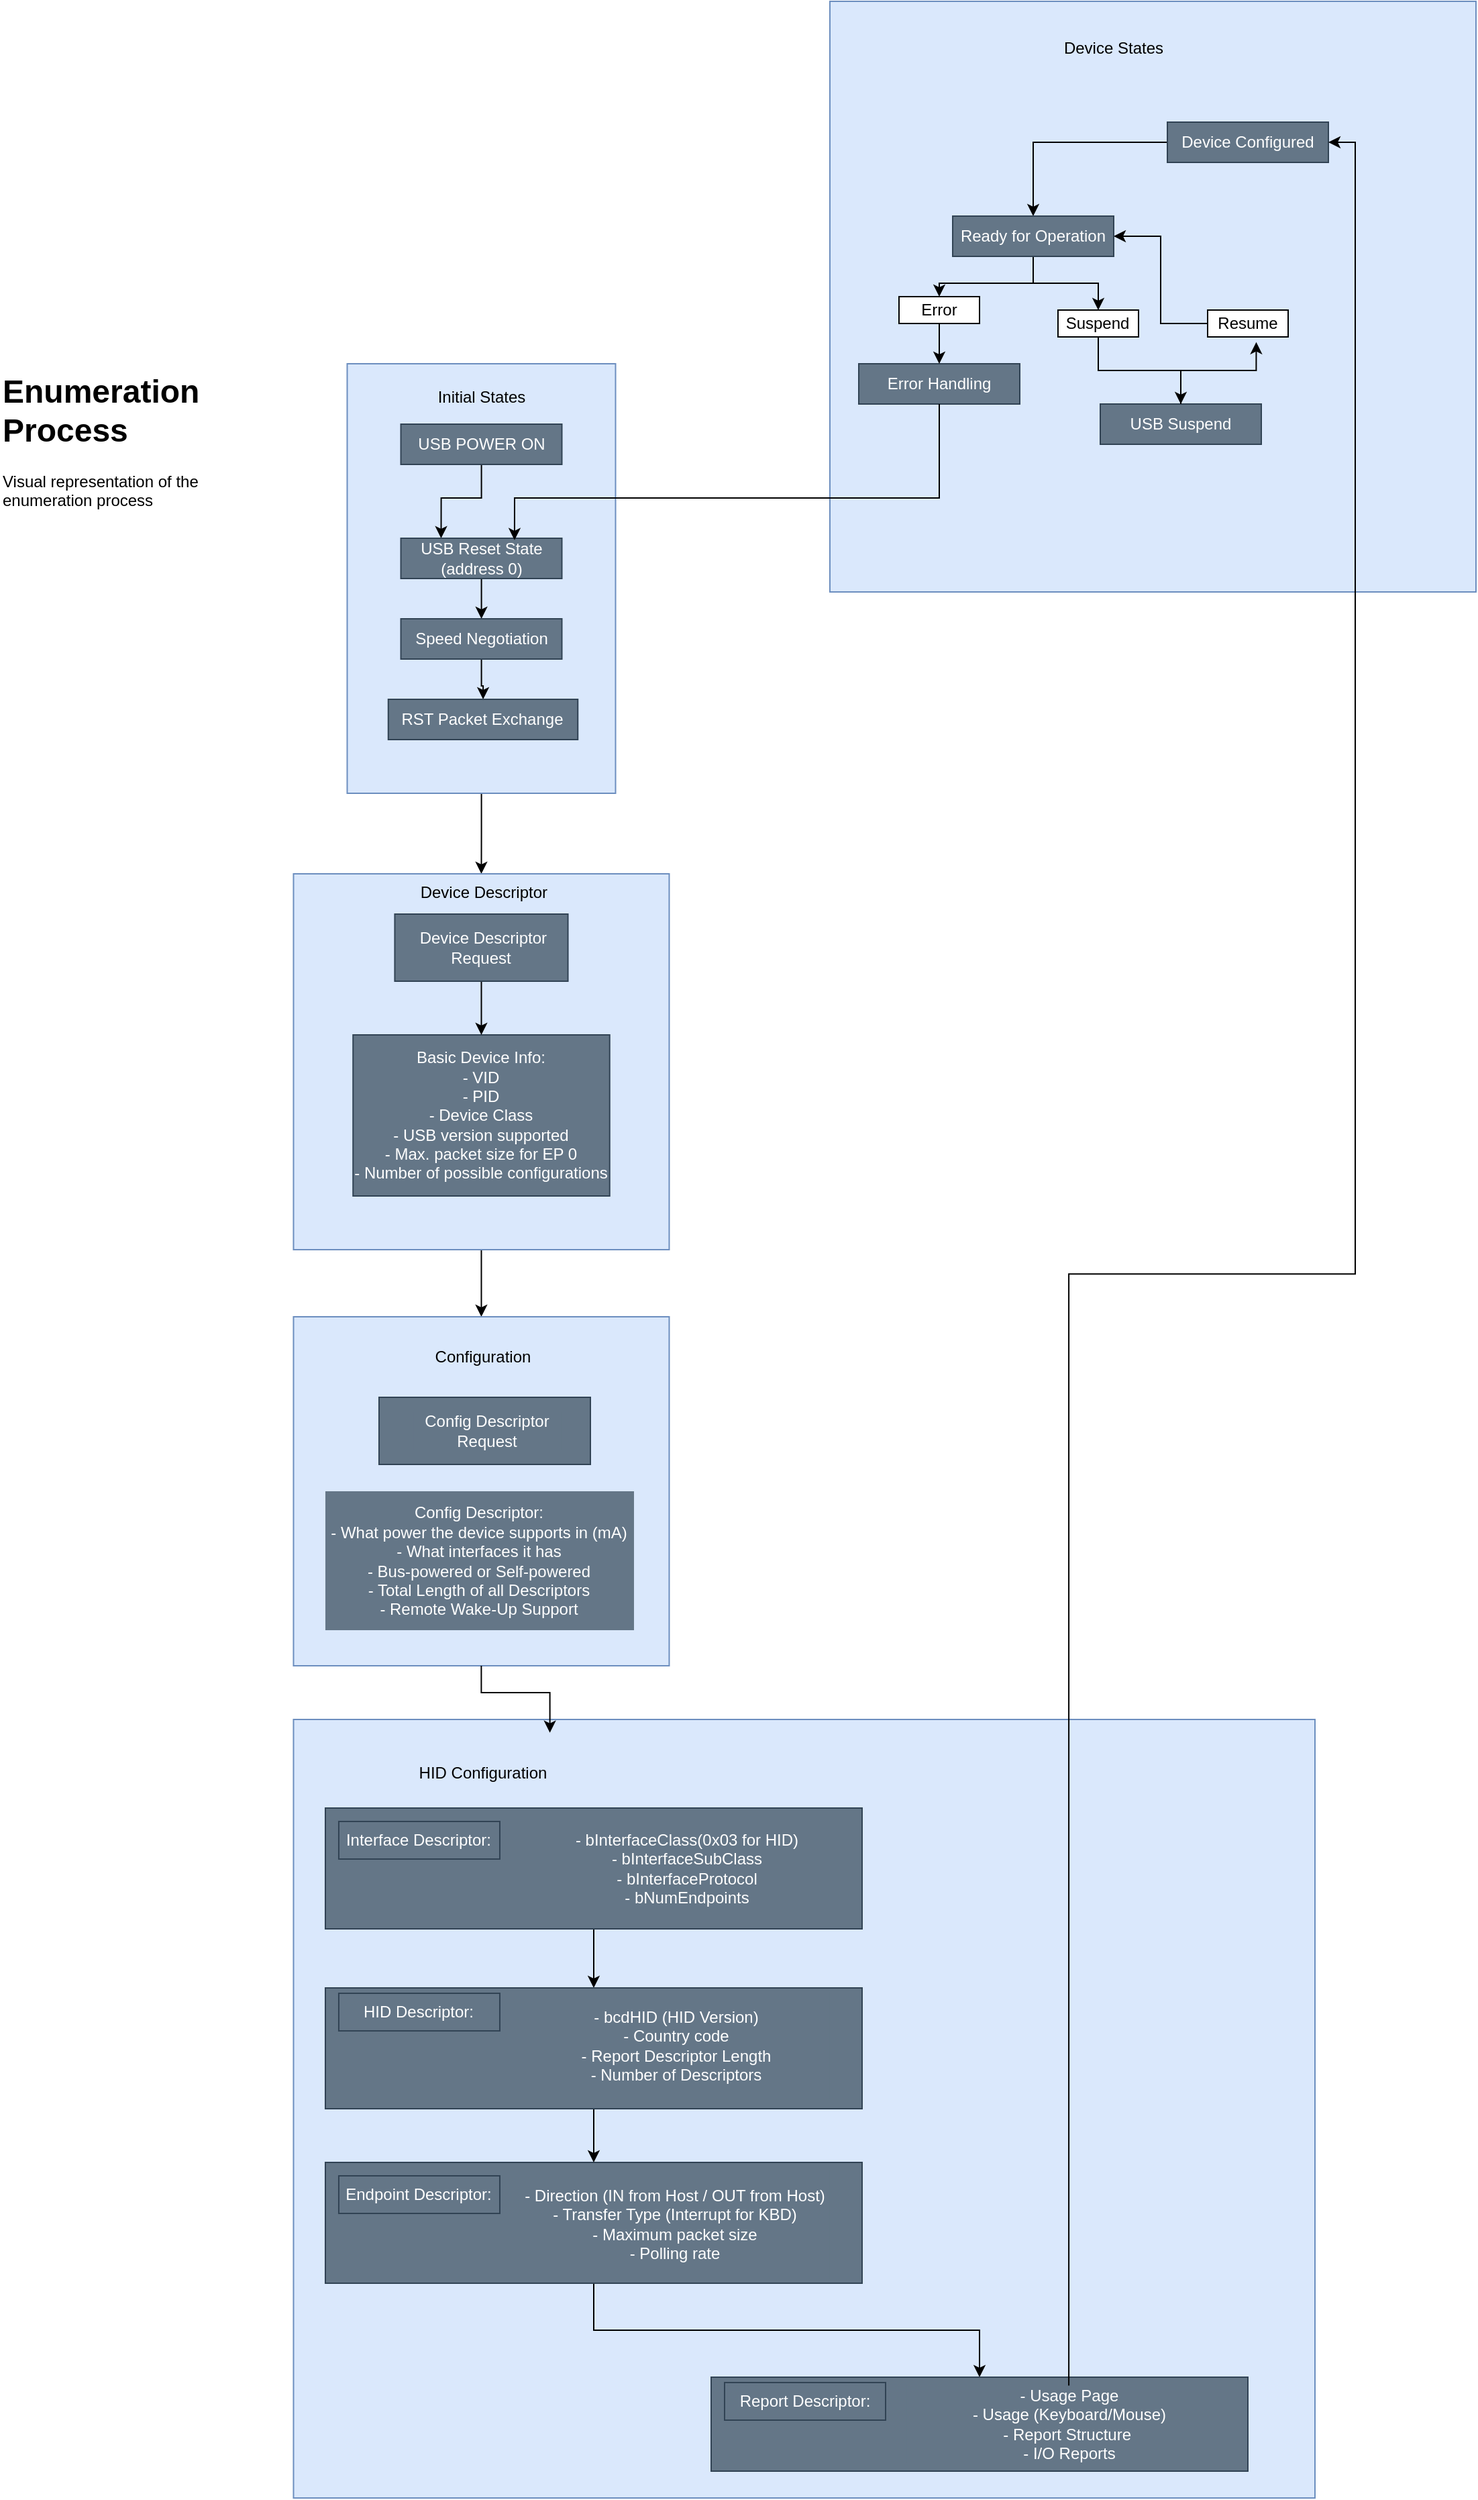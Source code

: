 <mxfile version="26.0.8">
  <diagram name="Page-1" id="nz0TRElIpgYFRaquWmAy">
    <mxGraphModel dx="2840" dy="1500" grid="1" gridSize="10" guides="1" tooltips="1" connect="1" arrows="1" fold="1" page="1" pageScale="1" pageWidth="1654" pageHeight="1169" math="0" shadow="0">
      <root>
        <mxCell id="0" />
        <mxCell id="1" parent="0" />
        <mxCell id="rh2bYiGe0c8pdotI4nRt-1" value="&lt;h1 style=&quot;margin-top: 0px;&quot;&gt;Enumeration Process&lt;/h1&gt;&lt;div&gt;Visual representation of the enumeration process&lt;/div&gt;" style="text;html=1;whiteSpace=wrap;overflow=hidden;rounded=0;" vertex="1" parent="1">
          <mxGeometry x="370" y="340" width="180" height="120" as="geometry" />
        </mxCell>
        <mxCell id="rh2bYiGe0c8pdotI4nRt-45" style="edgeStyle=orthogonalEdgeStyle;rounded=0;orthogonalLoop=1;jettySize=auto;html=1;entryX=0.5;entryY=0;entryDx=0;entryDy=0;" edge="1" parent="1" source="rh2bYiGe0c8pdotI4nRt-2" target="rh2bYiGe0c8pdotI4nRt-4">
          <mxGeometry relative="1" as="geometry">
            <mxPoint x="728.75" y="720" as="targetPoint" />
          </mxGeometry>
        </mxCell>
        <mxCell id="rh2bYiGe0c8pdotI4nRt-2" value="" style="rounded=0;whiteSpace=wrap;html=1;fillColor=#dae8fc;strokeColor=#6c8ebf;" vertex="1" parent="1">
          <mxGeometry x="628.75" y="340" width="200" height="320" as="geometry" />
        </mxCell>
        <mxCell id="rh2bYiGe0c8pdotI4nRt-11" style="edgeStyle=orthogonalEdgeStyle;rounded=0;orthogonalLoop=1;jettySize=auto;html=1;" edge="1" parent="1" source="rh2bYiGe0c8pdotI4nRt-4" target="rh2bYiGe0c8pdotI4nRt-10">
          <mxGeometry relative="1" as="geometry" />
        </mxCell>
        <mxCell id="rh2bYiGe0c8pdotI4nRt-4" value="" style="rounded=0;whiteSpace=wrap;html=1;fillColor=#dae8fc;strokeColor=#6c8ebf;" vertex="1" parent="1">
          <mxGeometry x="588.74" y="720" width="280" height="280" as="geometry" />
        </mxCell>
        <mxCell id="rh2bYiGe0c8pdotI4nRt-6" value="&lt;div&gt;Basic Device Info:&lt;/div&gt;- VID&lt;div&gt;- PID&lt;/div&gt;&lt;div&gt;- Device Class&lt;/div&gt;&lt;div&gt;- USB version supported&lt;/div&gt;&lt;div&gt;- Max. packet size for EP 0&lt;/div&gt;&lt;div&gt;- Number of possible configurations&lt;/div&gt;" style="rounded=0;whiteSpace=wrap;html=1;fillColor=#647687;strokeColor=#314354;fontColor=#ffffff;" vertex="1" parent="1">
          <mxGeometry x="633.12" y="840" width="191.25" height="120" as="geometry" />
        </mxCell>
        <mxCell id="rh2bYiGe0c8pdotI4nRt-7" value="&amp;nbsp;Device Descriptor" style="rounded=0;whiteSpace=wrap;html=1;fillColor=#dae8fc;strokeColor=none;" vertex="1" parent="1">
          <mxGeometry x="670.94" y="724" width="115.62" height="20" as="geometry" />
        </mxCell>
        <mxCell id="rh2bYiGe0c8pdotI4nRt-10" value="" style="rounded=0;whiteSpace=wrap;html=1;fillColor=#dae8fc;strokeColor=#6c8ebf;" vertex="1" parent="1">
          <mxGeometry x="588.74" y="1050" width="280" height="260" as="geometry" />
        </mxCell>
        <mxCell id="rh2bYiGe0c8pdotI4nRt-13" value="Configuration" style="rounded=0;whiteSpace=wrap;html=1;fillColor=#dae8fc;strokeColor=none;" vertex="1" parent="1">
          <mxGeometry x="655.01" y="1060" width="150" height="40" as="geometry" />
        </mxCell>
        <mxCell id="rh2bYiGe0c8pdotI4nRt-15" value="" style="rounded=0;whiteSpace=wrap;html=1;fillColor=#647687;strokeColor=#314354;fontColor=#ffffff;" vertex="1" parent="1">
          <mxGeometry x="652.49" y="1110" width="157.51" height="50" as="geometry" />
        </mxCell>
        <mxCell id="rh2bYiGe0c8pdotI4nRt-16" value="&lt;div&gt;Config Descriptor:&lt;/div&gt;- What power the device supports in (mA)&lt;div&gt;- What interfaces it has&lt;/div&gt;&lt;div&gt;- Bus-powered or Self-powered&lt;/div&gt;&lt;div&gt;- Total Length of all Descriptors&lt;/div&gt;&lt;div&gt;- Remote Wake-Up Support&lt;/div&gt;" style="rounded=0;whiteSpace=wrap;html=1;fillColor=#647687;strokeColor=none;fontColor=#ffffff;" vertex="1" parent="1">
          <mxGeometry x="612.49" y="1180" width="230" height="103.5" as="geometry" />
        </mxCell>
        <mxCell id="rh2bYiGe0c8pdotI4nRt-14" value="Config Descriptor Request" style="rounded=0;whiteSpace=wrap;html=1;fillColor=#647687;strokeColor=none;fontColor=#ffffff;" vertex="1" parent="1">
          <mxGeometry x="678.49" y="1121" width="110" height="28" as="geometry" />
        </mxCell>
        <mxCell id="rh2bYiGe0c8pdotI4nRt-37" value="Initial States" style="rounded=0;whiteSpace=wrap;html=1;fillColor=none;strokeColor=none;" vertex="1" parent="1">
          <mxGeometry x="678.75" y="350" width="100" height="30" as="geometry" />
        </mxCell>
        <mxCell id="rh2bYiGe0c8pdotI4nRt-40" style="edgeStyle=orthogonalEdgeStyle;rounded=0;orthogonalLoop=1;jettySize=auto;html=1;entryX=0.25;entryY=0;entryDx=0;entryDy=0;" edge="1" parent="1" source="rh2bYiGe0c8pdotI4nRt-38" target="rh2bYiGe0c8pdotI4nRt-39">
          <mxGeometry relative="1" as="geometry">
            <Array as="points">
              <mxPoint x="729" y="440" />
              <mxPoint x="699" y="440" />
            </Array>
          </mxGeometry>
        </mxCell>
        <mxCell id="rh2bYiGe0c8pdotI4nRt-38" value="USB POWER ON" style="rounded=0;whiteSpace=wrap;html=1;fillColor=#647687;fontColor=#ffffff;strokeColor=#314354;" vertex="1" parent="1">
          <mxGeometry x="668.75" y="385" width="120" height="30" as="geometry" />
        </mxCell>
        <mxCell id="rh2bYiGe0c8pdotI4nRt-42" style="edgeStyle=orthogonalEdgeStyle;rounded=0;orthogonalLoop=1;jettySize=auto;html=1;" edge="1" parent="1" source="rh2bYiGe0c8pdotI4nRt-39" target="rh2bYiGe0c8pdotI4nRt-41">
          <mxGeometry relative="1" as="geometry" />
        </mxCell>
        <mxCell id="rh2bYiGe0c8pdotI4nRt-39" value="USB Reset State (address 0)" style="rounded=0;whiteSpace=wrap;html=1;fillColor=#647687;fontColor=#ffffff;strokeColor=#314354;" vertex="1" parent="1">
          <mxGeometry x="668.75" y="470" width="120" height="30" as="geometry" />
        </mxCell>
        <mxCell id="rh2bYiGe0c8pdotI4nRt-44" style="edgeStyle=orthogonalEdgeStyle;rounded=0;orthogonalLoop=1;jettySize=auto;html=1;" edge="1" parent="1" source="rh2bYiGe0c8pdotI4nRt-41" target="rh2bYiGe0c8pdotI4nRt-43">
          <mxGeometry relative="1" as="geometry" />
        </mxCell>
        <mxCell id="rh2bYiGe0c8pdotI4nRt-41" value="Speed Negotiation" style="rounded=0;whiteSpace=wrap;html=1;fillColor=#647687;fontColor=#ffffff;strokeColor=#314354;" vertex="1" parent="1">
          <mxGeometry x="668.75" y="530" width="120" height="30" as="geometry" />
        </mxCell>
        <mxCell id="rh2bYiGe0c8pdotI4nRt-43" value="RST Packet Exchange" style="rounded=0;whiteSpace=wrap;html=1;fillColor=#647687;fontColor=#ffffff;strokeColor=#314354;" vertex="1" parent="1">
          <mxGeometry x="659.38" y="590" width="141.25" height="30" as="geometry" />
        </mxCell>
        <mxCell id="rh2bYiGe0c8pdotI4nRt-51" style="edgeStyle=orthogonalEdgeStyle;rounded=0;orthogonalLoop=1;jettySize=auto;html=1;" edge="1" parent="1" source="rh2bYiGe0c8pdotI4nRt-47" target="rh2bYiGe0c8pdotI4nRt-6">
          <mxGeometry relative="1" as="geometry" />
        </mxCell>
        <mxCell id="rh2bYiGe0c8pdotI4nRt-47" value="&amp;nbsp;Device Descriptor Request" style="rounded=0;whiteSpace=wrap;html=1;fillColor=#647687;strokeColor=#314354;fontColor=#ffffff;" vertex="1" parent="1">
          <mxGeometry x="664.22" y="750" width="129.06" height="50" as="geometry" />
        </mxCell>
        <mxCell id="rh2bYiGe0c8pdotI4nRt-52" value="" style="rounded=0;whiteSpace=wrap;html=1;fillColor=#dae8fc;strokeColor=#6c8ebf;" vertex="1" parent="1">
          <mxGeometry x="588.74" y="1350" width="761.26" height="580" as="geometry" />
        </mxCell>
        <mxCell id="rh2bYiGe0c8pdotI4nRt-53" value="HID Configuration" style="rounded=0;whiteSpace=wrap;html=1;fillColor=#dae8fc;strokeColor=none;" vertex="1" parent="1">
          <mxGeometry x="655.01" y="1370" width="150" height="40" as="geometry" />
        </mxCell>
        <mxCell id="rh2bYiGe0c8pdotI4nRt-55" style="edgeStyle=orthogonalEdgeStyle;rounded=0;orthogonalLoop=1;jettySize=auto;html=1;entryX=0.5;entryY=0;entryDx=0;entryDy=0;" edge="1" parent="1" source="rh2bYiGe0c8pdotI4nRt-17" target="rh2bYiGe0c8pdotI4nRt-26">
          <mxGeometry relative="1" as="geometry" />
        </mxCell>
        <mxCell id="rh2bYiGe0c8pdotI4nRt-17" value="" style="rounded=0;whiteSpace=wrap;html=1;fillColor=#647687;strokeColor=#314354;fontColor=#ffffff;" vertex="1" parent="1">
          <mxGeometry x="612.49" y="1416" width="400" height="90" as="geometry" />
        </mxCell>
        <mxCell id="rh2bYiGe0c8pdotI4nRt-18" value="Interface Descriptor:" style="rounded=0;whiteSpace=wrap;html=1;fillColor=#647687;strokeColor=#314354;fontColor=#ffffff;" vertex="1" parent="1">
          <mxGeometry x="622.49" y="1426" width="120" height="28" as="geometry" />
        </mxCell>
        <mxCell id="rh2bYiGe0c8pdotI4nRt-19" value="- bInterfaceClass(0x03 for HID)&lt;div&gt;- bInterfaceSubClass&lt;/div&gt;&lt;div&gt;- bInterfaceProtocol&lt;/div&gt;&lt;div&gt;- bNumEndpoints&lt;/div&gt;" style="rounded=0;whiteSpace=wrap;html=1;fillColor=#647687;strokeColor=none;fontColor=#ffffff;" vertex="1" parent="1">
          <mxGeometry x="767" y="1420.75" width="230" height="80.5" as="geometry" />
        </mxCell>
        <mxCell id="rh2bYiGe0c8pdotI4nRt-57" style="edgeStyle=orthogonalEdgeStyle;rounded=0;orthogonalLoop=1;jettySize=auto;html=1;entryX=0.5;entryY=0;entryDx=0;entryDy=0;" edge="1" parent="1" source="rh2bYiGe0c8pdotI4nRt-21" target="rh2bYiGe0c8pdotI4nRt-34">
          <mxGeometry relative="1" as="geometry" />
        </mxCell>
        <mxCell id="rh2bYiGe0c8pdotI4nRt-21" value="" style="rounded=0;whiteSpace=wrap;html=1;fillColor=#647687;strokeColor=#314354;fontColor=#ffffff;" vertex="1" parent="1">
          <mxGeometry x="612.49" y="1680" width="400" height="90" as="geometry" />
        </mxCell>
        <mxCell id="rh2bYiGe0c8pdotI4nRt-24" value="- Direction (IN from Host / OUT from Host)&lt;div&gt;- Transfer Type (Interrupt for KBD)&lt;/div&gt;&lt;div&gt;- Maximum packet size&lt;/div&gt;&lt;div&gt;- Polling rate&lt;/div&gt;" style="rounded=0;whiteSpace=wrap;html=1;fillColor=#647687;strokeColor=none;fontColor=#ffffff;" vertex="1" parent="1">
          <mxGeometry x="758.49" y="1686" width="230" height="80.5" as="geometry" />
        </mxCell>
        <mxCell id="rh2bYiGe0c8pdotI4nRt-25" value="Endpoint Descriptor:" style="rounded=0;whiteSpace=wrap;html=1;fillColor=#647687;strokeColor=#314354;fontColor=#ffffff;" vertex="1" parent="1">
          <mxGeometry x="622.49" y="1690" width="120" height="28" as="geometry" />
        </mxCell>
        <mxCell id="rh2bYiGe0c8pdotI4nRt-56" style="edgeStyle=orthogonalEdgeStyle;rounded=0;orthogonalLoop=1;jettySize=auto;html=1;entryX=0.5;entryY=0;entryDx=0;entryDy=0;" edge="1" parent="1" source="rh2bYiGe0c8pdotI4nRt-26" target="rh2bYiGe0c8pdotI4nRt-21">
          <mxGeometry relative="1" as="geometry" />
        </mxCell>
        <mxCell id="rh2bYiGe0c8pdotI4nRt-26" value="" style="rounded=0;whiteSpace=wrap;html=1;fillColor=#647687;strokeColor=#314354;fontColor=#ffffff;" vertex="1" parent="1">
          <mxGeometry x="612.49" y="1550" width="400" height="90" as="geometry" />
        </mxCell>
        <mxCell id="rh2bYiGe0c8pdotI4nRt-27" value="HID Descriptor:" style="rounded=0;whiteSpace=wrap;html=1;fillColor=#647687;strokeColor=#314354;fontColor=#ffffff;" vertex="1" parent="1">
          <mxGeometry x="622.49" y="1554" width="120" height="28" as="geometry" />
        </mxCell>
        <mxCell id="rh2bYiGe0c8pdotI4nRt-29" value="&lt;div&gt;- bcdHID (HID Version)&lt;/div&gt;&lt;div&gt;- Country code&lt;/div&gt;&lt;div&gt;- Report Descriptor Length&lt;/div&gt;&lt;div&gt;- Number of Descriptors&lt;/div&gt;" style="rounded=0;whiteSpace=wrap;html=1;fillColor=#647687;strokeColor=none;fontColor=#ffffff;" vertex="1" parent="1">
          <mxGeometry x="760" y="1553" width="228.49" height="79.97" as="geometry" />
        </mxCell>
        <mxCell id="rh2bYiGe0c8pdotI4nRt-34" value="" style="rounded=0;whiteSpace=wrap;html=1;fillColor=#647687;strokeColor=#314354;fontColor=#ffffff;" vertex="1" parent="1">
          <mxGeometry x="900" y="1840" width="400" height="70" as="geometry" />
        </mxCell>
        <mxCell id="rh2bYiGe0c8pdotI4nRt-35" value="Report Descriptor:" style="rounded=0;whiteSpace=wrap;html=1;fillColor=#647687;strokeColor=#314354;fontColor=#ffffff;" vertex="1" parent="1">
          <mxGeometry x="910" y="1844" width="120" height="28" as="geometry" />
        </mxCell>
        <mxCell id="rh2bYiGe0c8pdotI4nRt-36" value="&lt;div&gt;- Usage Page&lt;/div&gt;&lt;div&gt;- Usage (Keyboard/Mouse)&lt;/div&gt;&lt;div&gt;- Report Structure&amp;nbsp;&lt;/div&gt;&lt;div&gt;- I/O Reports&lt;/div&gt;" style="rounded=0;whiteSpace=wrap;html=1;fillColor=#647687;strokeColor=none;fontColor=#ffffff;" vertex="1" parent="1">
          <mxGeometry x="1045.76" y="1846.25" width="241.51" height="57.5" as="geometry" />
        </mxCell>
        <mxCell id="rh2bYiGe0c8pdotI4nRt-58" style="edgeStyle=orthogonalEdgeStyle;rounded=0;orthogonalLoop=1;jettySize=auto;html=1;entryX=0.251;entryY=0.017;entryDx=0;entryDy=0;entryPerimeter=0;" edge="1" parent="1" source="rh2bYiGe0c8pdotI4nRt-10" target="rh2bYiGe0c8pdotI4nRt-52">
          <mxGeometry relative="1" as="geometry" />
        </mxCell>
        <mxCell id="rh2bYiGe0c8pdotI4nRt-59" value="" style="rounded=0;whiteSpace=wrap;html=1;fillColor=#dae8fc;strokeColor=#6c8ebf;" vertex="1" parent="1">
          <mxGeometry x="988.49" y="70" width="481.51" height="440" as="geometry" />
        </mxCell>
        <mxCell id="rh2bYiGe0c8pdotI4nRt-61" value="Device States" style="rounded=0;whiteSpace=wrap;html=1;fillColor=#dae8fc;strokeColor=none;" vertex="1" parent="1">
          <mxGeometry x="1140" y="90" width="120" height="30" as="geometry" />
        </mxCell>
        <mxCell id="rh2bYiGe0c8pdotI4nRt-82" style="edgeStyle=orthogonalEdgeStyle;rounded=0;orthogonalLoop=1;jettySize=auto;html=1;" edge="1" parent="1" source="rh2bYiGe0c8pdotI4nRt-62" target="rh2bYiGe0c8pdotI4nRt-63">
          <mxGeometry relative="1" as="geometry" />
        </mxCell>
        <mxCell id="rh2bYiGe0c8pdotI4nRt-62" value="Device Configured" style="rounded=0;whiteSpace=wrap;html=1;fillColor=#647687;fontColor=#ffffff;strokeColor=#314354;" vertex="1" parent="1">
          <mxGeometry x="1240" y="160" width="120" height="30" as="geometry" />
        </mxCell>
        <mxCell id="rh2bYiGe0c8pdotI4nRt-75" style="edgeStyle=orthogonalEdgeStyle;rounded=0;orthogonalLoop=1;jettySize=auto;html=1;" edge="1" parent="1" source="rh2bYiGe0c8pdotI4nRt-63" target="rh2bYiGe0c8pdotI4nRt-68">
          <mxGeometry relative="1" as="geometry" />
        </mxCell>
        <mxCell id="rh2bYiGe0c8pdotI4nRt-76" style="edgeStyle=orthogonalEdgeStyle;rounded=0;orthogonalLoop=1;jettySize=auto;html=1;" edge="1" parent="1" source="rh2bYiGe0c8pdotI4nRt-63" target="rh2bYiGe0c8pdotI4nRt-73">
          <mxGeometry relative="1" as="geometry" />
        </mxCell>
        <mxCell id="rh2bYiGe0c8pdotI4nRt-63" value="Ready for Operation" style="rounded=0;whiteSpace=wrap;html=1;fillColor=#647687;fontColor=#ffffff;strokeColor=#314354;" vertex="1" parent="1">
          <mxGeometry x="1080" y="230" width="120" height="30" as="geometry" />
        </mxCell>
        <mxCell id="rh2bYiGe0c8pdotI4nRt-64" value="Error Handling" style="rounded=0;whiteSpace=wrap;html=1;fillColor=#647687;fontColor=#ffffff;strokeColor=#314354;" vertex="1" parent="1">
          <mxGeometry x="1010" y="340" width="120" height="30" as="geometry" />
        </mxCell>
        <mxCell id="rh2bYiGe0c8pdotI4nRt-67" value="USB Suspend" style="rounded=0;whiteSpace=wrap;html=1;fillColor=#647687;fontColor=#ffffff;strokeColor=#314354;" vertex="1" parent="1">
          <mxGeometry x="1190" y="370" width="120" height="30" as="geometry" />
        </mxCell>
        <mxCell id="rh2bYiGe0c8pdotI4nRt-80" style="edgeStyle=orthogonalEdgeStyle;rounded=0;orthogonalLoop=1;jettySize=auto;html=1;" edge="1" parent="1" source="rh2bYiGe0c8pdotI4nRt-68" target="rh2bYiGe0c8pdotI4nRt-64">
          <mxGeometry relative="1" as="geometry" />
        </mxCell>
        <mxCell id="rh2bYiGe0c8pdotI4nRt-68" value="Error" style="rounded=0;whiteSpace=wrap;html=1;" vertex="1" parent="1">
          <mxGeometry x="1040" y="290" width="60" height="20" as="geometry" />
        </mxCell>
        <mxCell id="rh2bYiGe0c8pdotI4nRt-77" style="edgeStyle=orthogonalEdgeStyle;rounded=0;orthogonalLoop=1;jettySize=auto;html=1;" edge="1" parent="1" source="rh2bYiGe0c8pdotI4nRt-73" target="rh2bYiGe0c8pdotI4nRt-67">
          <mxGeometry relative="1" as="geometry" />
        </mxCell>
        <mxCell id="rh2bYiGe0c8pdotI4nRt-73" value="Suspend" style="rounded=0;whiteSpace=wrap;html=1;" vertex="1" parent="1">
          <mxGeometry x="1158.49" y="300" width="60" height="20" as="geometry" />
        </mxCell>
        <mxCell id="rh2bYiGe0c8pdotI4nRt-79" style="edgeStyle=orthogonalEdgeStyle;rounded=0;orthogonalLoop=1;jettySize=auto;html=1;entryX=1;entryY=0.5;entryDx=0;entryDy=0;" edge="1" parent="1" source="rh2bYiGe0c8pdotI4nRt-74" target="rh2bYiGe0c8pdotI4nRt-63">
          <mxGeometry relative="1" as="geometry" />
        </mxCell>
        <mxCell id="rh2bYiGe0c8pdotI4nRt-74" value="Resume" style="rounded=0;whiteSpace=wrap;html=1;" vertex="1" parent="1">
          <mxGeometry x="1270" y="300" width="60" height="20" as="geometry" />
        </mxCell>
        <mxCell id="rh2bYiGe0c8pdotI4nRt-78" style="edgeStyle=orthogonalEdgeStyle;rounded=0;orthogonalLoop=1;jettySize=auto;html=1;entryX=0.604;entryY=1.192;entryDx=0;entryDy=0;entryPerimeter=0;" edge="1" parent="1" source="rh2bYiGe0c8pdotI4nRt-67" target="rh2bYiGe0c8pdotI4nRt-74">
          <mxGeometry relative="1" as="geometry" />
        </mxCell>
        <mxCell id="rh2bYiGe0c8pdotI4nRt-81" style="edgeStyle=orthogonalEdgeStyle;rounded=0;orthogonalLoop=1;jettySize=auto;html=1;entryX=0.706;entryY=0.047;entryDx=0;entryDy=0;entryPerimeter=0;" edge="1" parent="1" source="rh2bYiGe0c8pdotI4nRt-64" target="rh2bYiGe0c8pdotI4nRt-39">
          <mxGeometry relative="1" as="geometry">
            <Array as="points">
              <mxPoint x="1070" y="440" />
              <mxPoint x="753" y="440" />
            </Array>
          </mxGeometry>
        </mxCell>
        <mxCell id="rh2bYiGe0c8pdotI4nRt-83" style="edgeStyle=orthogonalEdgeStyle;rounded=0;orthogonalLoop=1;jettySize=auto;html=1;entryX=1;entryY=0.5;entryDx=0;entryDy=0;" edge="1" parent="1" source="rh2bYiGe0c8pdotI4nRt-36" target="rh2bYiGe0c8pdotI4nRt-62">
          <mxGeometry relative="1" as="geometry" />
        </mxCell>
      </root>
    </mxGraphModel>
  </diagram>
</mxfile>

